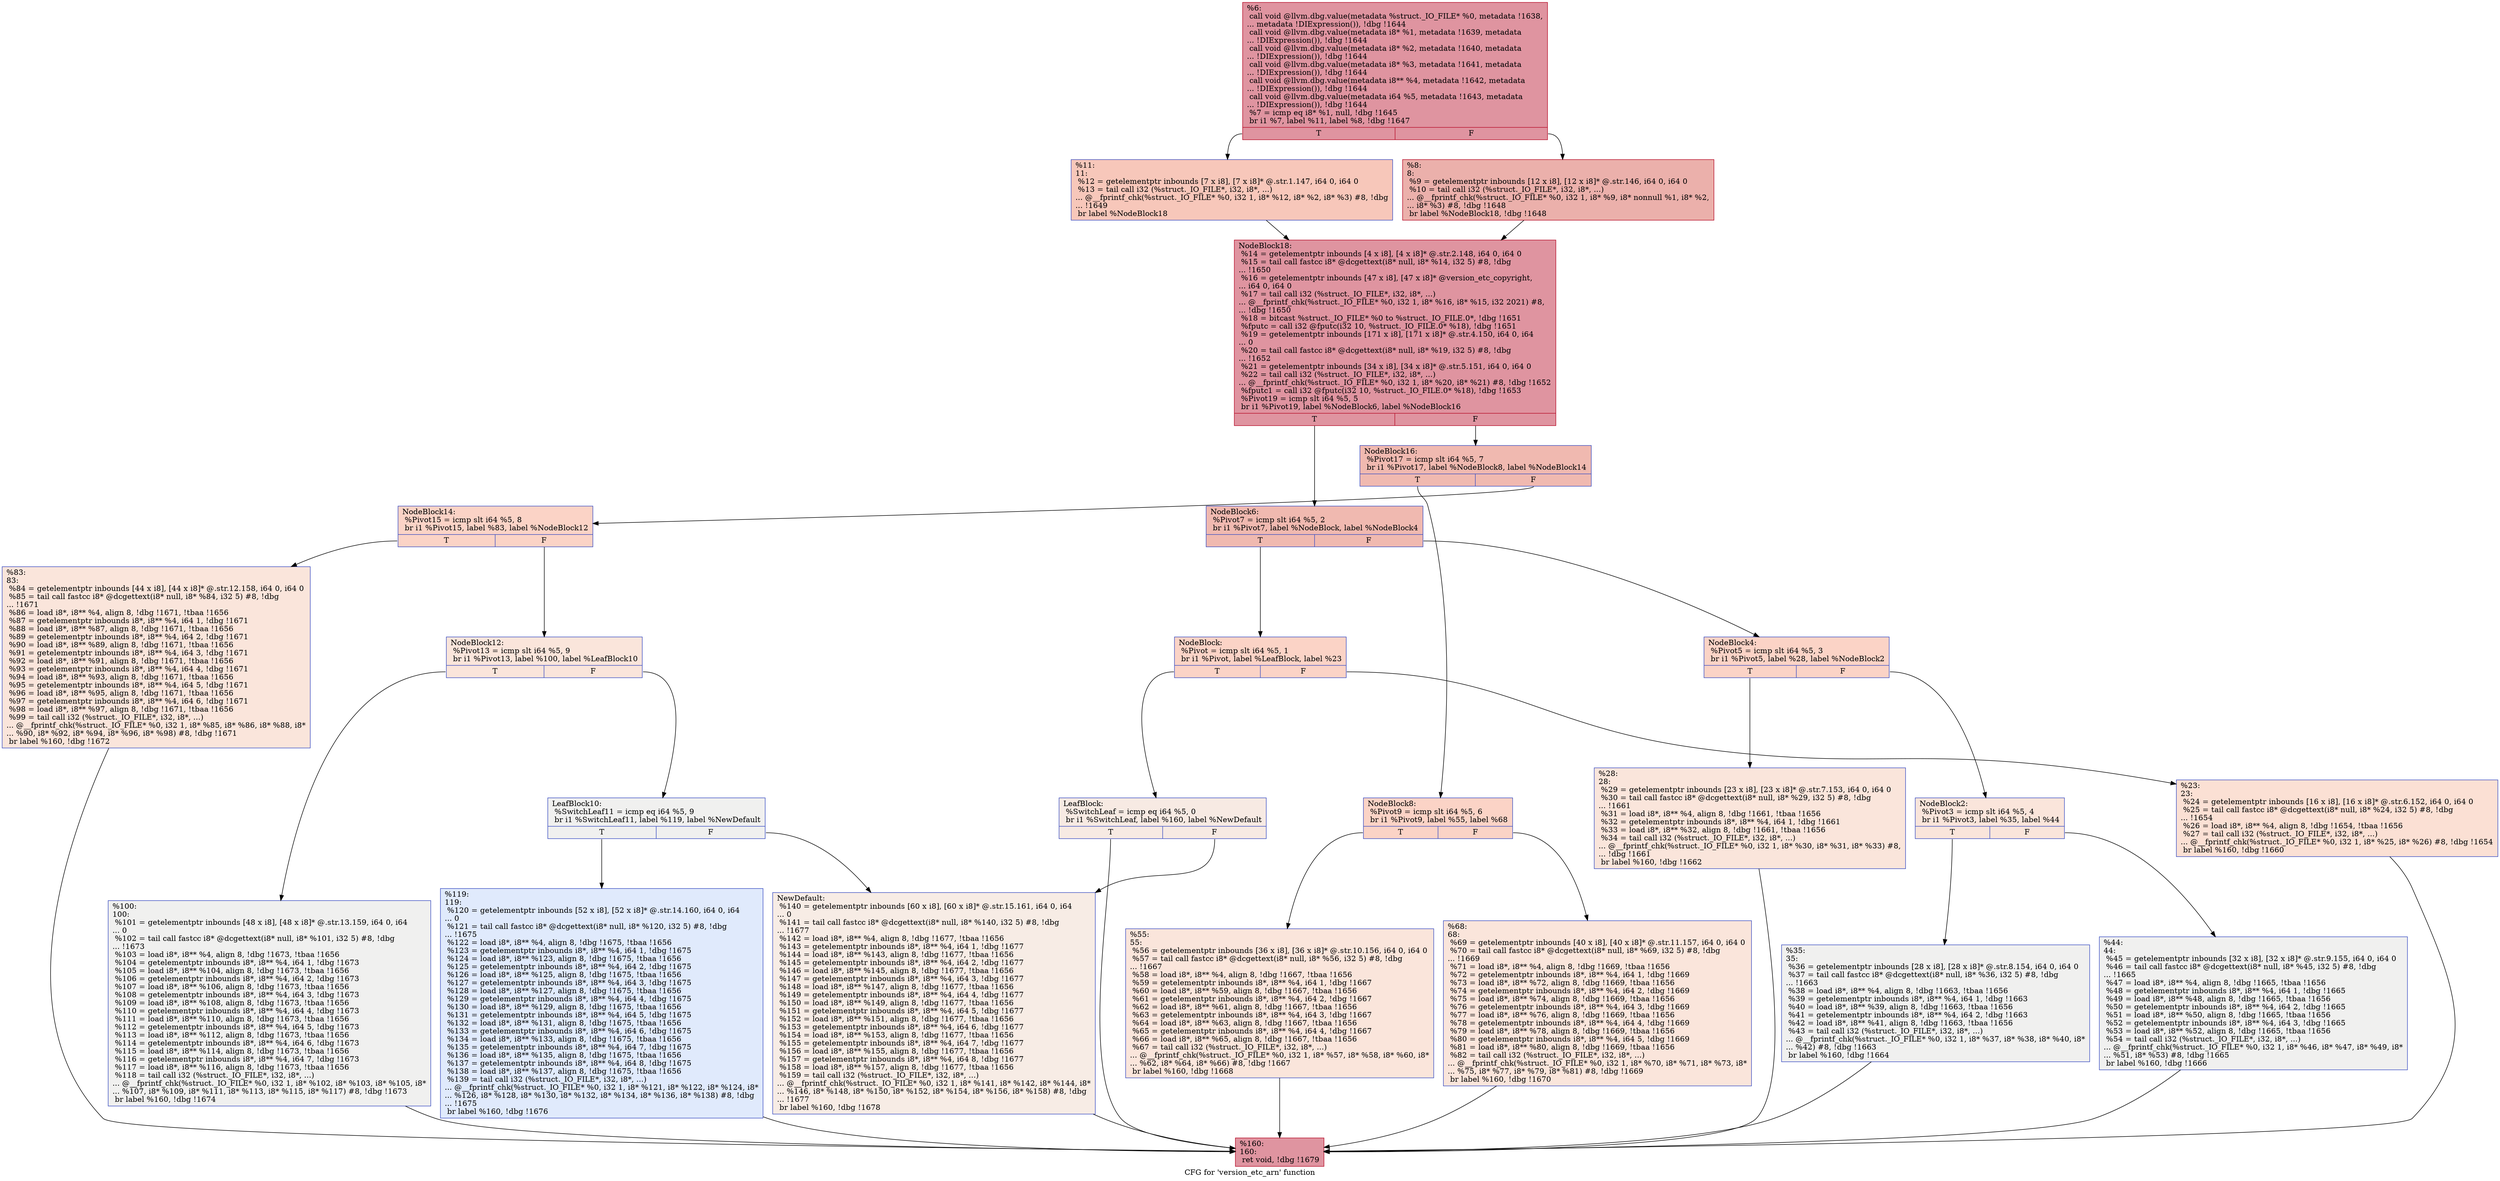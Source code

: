 digraph "CFG for 'version_etc_arn' function" {
	label="CFG for 'version_etc_arn' function";

	Node0x1706190 [shape=record,color="#b70d28ff", style=filled, fillcolor="#b70d2870",label="{%6:\l  call void @llvm.dbg.value(metadata %struct._IO_FILE* %0, metadata !1638,\l... metadata !DIExpression()), !dbg !1644\l  call void @llvm.dbg.value(metadata i8* %1, metadata !1639, metadata\l... !DIExpression()), !dbg !1644\l  call void @llvm.dbg.value(metadata i8* %2, metadata !1640, metadata\l... !DIExpression()), !dbg !1644\l  call void @llvm.dbg.value(metadata i8* %3, metadata !1641, metadata\l... !DIExpression()), !dbg !1644\l  call void @llvm.dbg.value(metadata i8** %4, metadata !1642, metadata\l... !DIExpression()), !dbg !1644\l  call void @llvm.dbg.value(metadata i64 %5, metadata !1643, metadata\l... !DIExpression()), !dbg !1644\l  %7 = icmp eq i8* %1, null, !dbg !1645\l  br i1 %7, label %11, label %8, !dbg !1647\l|{<s0>T|<s1>F}}"];
	Node0x1706190:s0 -> Node0x156cc10;
	Node0x1706190:s1 -> Node0x156cbc0;
	Node0x156cbc0 [shape=record,color="#b70d28ff", style=filled, fillcolor="#d24b4070",label="{%8:\l8:                                                \l  %9 = getelementptr inbounds [12 x i8], [12 x i8]* @.str.146, i64 0, i64 0\l  %10 = tail call i32 (%struct._IO_FILE*, i32, i8*, ...)\l... @__fprintf_chk(%struct._IO_FILE* %0, i32 1, i8* %9, i8* nonnull %1, i8* %2,\l... i8* %3) #8, !dbg !1648\l  br label %NodeBlock18, !dbg !1648\l}"];
	Node0x156cbc0 -> Node0x156cc60;
	Node0x156cc10 [shape=record,color="#3d50c3ff", style=filled, fillcolor="#ec7f6370",label="{%11:\l11:                                               \l  %12 = getelementptr inbounds [7 x i8], [7 x i8]* @.str.1.147, i64 0, i64 0\l  %13 = tail call i32 (%struct._IO_FILE*, i32, i8*, ...)\l... @__fprintf_chk(%struct._IO_FILE* %0, i32 1, i8* %12, i8* %2, i8* %3) #8, !dbg\l... !1649\l  br label %NodeBlock18\l}"];
	Node0x156cc10 -> Node0x156cc60;
	Node0x156cc60 [shape=record,color="#b70d28ff", style=filled, fillcolor="#b70d2870",label="{NodeBlock18:                                      \l  %14 = getelementptr inbounds [4 x i8], [4 x i8]* @.str.2.148, i64 0, i64 0\l  %15 = tail call fastcc i8* @dcgettext(i8* null, i8* %14, i32 5) #8, !dbg\l... !1650\l  %16 = getelementptr inbounds [47 x i8], [47 x i8]* @version_etc_copyright,\l... i64 0, i64 0\l  %17 = tail call i32 (%struct._IO_FILE*, i32, i8*, ...)\l... @__fprintf_chk(%struct._IO_FILE* %0, i32 1, i8* %16, i8* %15, i32 2021) #8,\l... !dbg !1650\l  %18 = bitcast %struct._IO_FILE* %0 to %struct._IO_FILE.0*, !dbg !1651\l  %fputc = call i32 @fputc(i32 10, %struct._IO_FILE.0* %18), !dbg !1651\l  %19 = getelementptr inbounds [171 x i8], [171 x i8]* @.str.4.150, i64 0, i64\l... 0\l  %20 = tail call fastcc i8* @dcgettext(i8* null, i8* %19, i32 5) #8, !dbg\l... !1652\l  %21 = getelementptr inbounds [34 x i8], [34 x i8]* @.str.5.151, i64 0, i64 0\l  %22 = tail call i32 (%struct._IO_FILE*, i32, i8*, ...)\l... @__fprintf_chk(%struct._IO_FILE* %0, i32 1, i8* %20, i8* %21) #8, !dbg !1652\l  %fputc1 = call i32 @fputc(i32 10, %struct._IO_FILE.0* %18), !dbg !1653\l  %Pivot19 = icmp slt i64 %5, 5\l  br i1 %Pivot19, label %NodeBlock6, label %NodeBlock16\l|{<s0>T|<s1>F}}"];
	Node0x156cc60:s0 -> Node0x156ce40;
	Node0x156cc60:s1 -> Node0x156ccb0;
	Node0x156ccb0 [shape=record,color="#3d50c3ff", style=filled, fillcolor="#de614d70",label="{NodeBlock16:                                      \l  %Pivot17 = icmp slt i64 %5, 7\l  br i1 %Pivot17, label %NodeBlock8, label %NodeBlock14\l|{<s0>T|<s1>F}}"];
	Node0x156ccb0:s0 -> Node0x156cdf0;
	Node0x156ccb0:s1 -> Node0x156cd00;
	Node0x156cd00 [shape=record,color="#3d50c3ff", style=filled, fillcolor="#f59c7d70",label="{NodeBlock14:                                      \l  %Pivot15 = icmp slt i64 %5, 8\l  br i1 %Pivot15, label %83, label %NodeBlock12\l|{<s0>T|<s1>F}}"];
	Node0x156cd00:s0 -> Node0x156d1b0;
	Node0x156cd00:s1 -> Node0x156cd50;
	Node0x156cd50 [shape=record,color="#3d50c3ff", style=filled, fillcolor="#f4c5ad70",label="{NodeBlock12:                                      \l  %Pivot13 = icmp slt i64 %5, 9\l  br i1 %Pivot13, label %100, label %LeafBlock10\l|{<s0>T|<s1>F}}"];
	Node0x156cd50:s0 -> Node0x156d200;
	Node0x156cd50:s1 -> Node0x156cda0;
	Node0x156cda0 [shape=record,color="#3d50c3ff", style=filled, fillcolor="#dedcdb70",label="{LeafBlock10:                                      \l  %SwitchLeaf11 = icmp eq i64 %5, 9\l  br i1 %SwitchLeaf11, label %119, label %NewDefault\l|{<s0>T|<s1>F}}"];
	Node0x156cda0:s0 -> Node0x156d250;
	Node0x156cda0:s1 -> Node0x156d2a0;
	Node0x156cdf0 [shape=record,color="#3d50c3ff", style=filled, fillcolor="#f59c7d70",label="{NodeBlock8:                                       \l  %Pivot9 = icmp slt i64 %5, 6\l  br i1 %Pivot9, label %55, label %68\l|{<s0>T|<s1>F}}"];
	Node0x156cdf0:s0 -> Node0x156d110;
	Node0x156cdf0:s1 -> Node0x156d160;
	Node0x156ce40 [shape=record,color="#3d50c3ff", style=filled, fillcolor="#de614d70",label="{NodeBlock6:                                       \l  %Pivot7 = icmp slt i64 %5, 2\l  br i1 %Pivot7, label %NodeBlock, label %NodeBlock4\l|{<s0>T|<s1>F}}"];
	Node0x156ce40:s0 -> Node0x156cf30;
	Node0x156ce40:s1 -> Node0x156ce90;
	Node0x156ce90 [shape=record,color="#3d50c3ff", style=filled, fillcolor="#f59c7d70",label="{NodeBlock4:                                       \l  %Pivot5 = icmp slt i64 %5, 3\l  br i1 %Pivot5, label %28, label %NodeBlock2\l|{<s0>T|<s1>F}}"];
	Node0x156ce90:s0 -> Node0x156d020;
	Node0x156ce90:s1 -> Node0x156cee0;
	Node0x156cee0 [shape=record,color="#3d50c3ff", style=filled, fillcolor="#f4c5ad70",label="{NodeBlock2:                                       \l  %Pivot3 = icmp slt i64 %5, 4\l  br i1 %Pivot3, label %35, label %44\l|{<s0>T|<s1>F}}"];
	Node0x156cee0:s0 -> Node0x156d070;
	Node0x156cee0:s1 -> Node0x156d0c0;
	Node0x156cf30 [shape=record,color="#3d50c3ff", style=filled, fillcolor="#f59c7d70",label="{NodeBlock:                                        \l  %Pivot = icmp slt i64 %5, 1\l  br i1 %Pivot, label %LeafBlock, label %23\l|{<s0>T|<s1>F}}"];
	Node0x156cf30:s0 -> Node0x156cf80;
	Node0x156cf30:s1 -> Node0x156cfd0;
	Node0x156cf80 [shape=record,color="#3d50c3ff", style=filled, fillcolor="#eed0c070",label="{LeafBlock:                                        \l  %SwitchLeaf = icmp eq i64 %5, 0\l  br i1 %SwitchLeaf, label %160, label %NewDefault\l|{<s0>T|<s1>F}}"];
	Node0x156cf80:s0 -> Node0x156d2f0;
	Node0x156cf80:s1 -> Node0x156d2a0;
	Node0x156cfd0 [shape=record,color="#3d50c3ff", style=filled, fillcolor="#f7b99e70",label="{%23:\l23:                                               \l  %24 = getelementptr inbounds [16 x i8], [16 x i8]* @.str.6.152, i64 0, i64 0\l  %25 = tail call fastcc i8* @dcgettext(i8* null, i8* %24, i32 5) #8, !dbg\l... !1654\l  %26 = load i8*, i8** %4, align 8, !dbg !1654, !tbaa !1656\l  %27 = tail call i32 (%struct._IO_FILE*, i32, i8*, ...)\l... @__fprintf_chk(%struct._IO_FILE* %0, i32 1, i8* %25, i8* %26) #8, !dbg !1654\l  br label %160, !dbg !1660\l}"];
	Node0x156cfd0 -> Node0x156d2f0;
	Node0x156d020 [shape=record,color="#3d50c3ff", style=filled, fillcolor="#f4c5ad70",label="{%28:\l28:                                               \l  %29 = getelementptr inbounds [23 x i8], [23 x i8]* @.str.7.153, i64 0, i64 0\l  %30 = tail call fastcc i8* @dcgettext(i8* null, i8* %29, i32 5) #8, !dbg\l... !1661\l  %31 = load i8*, i8** %4, align 8, !dbg !1661, !tbaa !1656\l  %32 = getelementptr inbounds i8*, i8** %4, i64 1, !dbg !1661\l  %33 = load i8*, i8** %32, align 8, !dbg !1661, !tbaa !1656\l  %34 = tail call i32 (%struct._IO_FILE*, i32, i8*, ...)\l... @__fprintf_chk(%struct._IO_FILE* %0, i32 1, i8* %30, i8* %31, i8* %33) #8,\l... !dbg !1661\l  br label %160, !dbg !1662\l}"];
	Node0x156d020 -> Node0x156d2f0;
	Node0x156d070 [shape=record,color="#3d50c3ff", style=filled, fillcolor="#dedcdb70",label="{%35:\l35:                                               \l  %36 = getelementptr inbounds [28 x i8], [28 x i8]* @.str.8.154, i64 0, i64 0\l  %37 = tail call fastcc i8* @dcgettext(i8* null, i8* %36, i32 5) #8, !dbg\l... !1663\l  %38 = load i8*, i8** %4, align 8, !dbg !1663, !tbaa !1656\l  %39 = getelementptr inbounds i8*, i8** %4, i64 1, !dbg !1663\l  %40 = load i8*, i8** %39, align 8, !dbg !1663, !tbaa !1656\l  %41 = getelementptr inbounds i8*, i8** %4, i64 2, !dbg !1663\l  %42 = load i8*, i8** %41, align 8, !dbg !1663, !tbaa !1656\l  %43 = tail call i32 (%struct._IO_FILE*, i32, i8*, ...)\l... @__fprintf_chk(%struct._IO_FILE* %0, i32 1, i8* %37, i8* %38, i8* %40, i8*\l... %42) #8, !dbg !1663\l  br label %160, !dbg !1664\l}"];
	Node0x156d070 -> Node0x156d2f0;
	Node0x156d0c0 [shape=record,color="#3d50c3ff", style=filled, fillcolor="#dedcdb70",label="{%44:\l44:                                               \l  %45 = getelementptr inbounds [32 x i8], [32 x i8]* @.str.9.155, i64 0, i64 0\l  %46 = tail call fastcc i8* @dcgettext(i8* null, i8* %45, i32 5) #8, !dbg\l... !1665\l  %47 = load i8*, i8** %4, align 8, !dbg !1665, !tbaa !1656\l  %48 = getelementptr inbounds i8*, i8** %4, i64 1, !dbg !1665\l  %49 = load i8*, i8** %48, align 8, !dbg !1665, !tbaa !1656\l  %50 = getelementptr inbounds i8*, i8** %4, i64 2, !dbg !1665\l  %51 = load i8*, i8** %50, align 8, !dbg !1665, !tbaa !1656\l  %52 = getelementptr inbounds i8*, i8** %4, i64 3, !dbg !1665\l  %53 = load i8*, i8** %52, align 8, !dbg !1665, !tbaa !1656\l  %54 = tail call i32 (%struct._IO_FILE*, i32, i8*, ...)\l... @__fprintf_chk(%struct._IO_FILE* %0, i32 1, i8* %46, i8* %47, i8* %49, i8*\l... %51, i8* %53) #8, !dbg !1665\l  br label %160, !dbg !1666\l}"];
	Node0x156d0c0 -> Node0x156d2f0;
	Node0x156d110 [shape=record,color="#3d50c3ff", style=filled, fillcolor="#f4c5ad70",label="{%55:\l55:                                               \l  %56 = getelementptr inbounds [36 x i8], [36 x i8]* @.str.10.156, i64 0, i64 0\l  %57 = tail call fastcc i8* @dcgettext(i8* null, i8* %56, i32 5) #8, !dbg\l... !1667\l  %58 = load i8*, i8** %4, align 8, !dbg !1667, !tbaa !1656\l  %59 = getelementptr inbounds i8*, i8** %4, i64 1, !dbg !1667\l  %60 = load i8*, i8** %59, align 8, !dbg !1667, !tbaa !1656\l  %61 = getelementptr inbounds i8*, i8** %4, i64 2, !dbg !1667\l  %62 = load i8*, i8** %61, align 8, !dbg !1667, !tbaa !1656\l  %63 = getelementptr inbounds i8*, i8** %4, i64 3, !dbg !1667\l  %64 = load i8*, i8** %63, align 8, !dbg !1667, !tbaa !1656\l  %65 = getelementptr inbounds i8*, i8** %4, i64 4, !dbg !1667\l  %66 = load i8*, i8** %65, align 8, !dbg !1667, !tbaa !1656\l  %67 = tail call i32 (%struct._IO_FILE*, i32, i8*, ...)\l... @__fprintf_chk(%struct._IO_FILE* %0, i32 1, i8* %57, i8* %58, i8* %60, i8*\l... %62, i8* %64, i8* %66) #8, !dbg !1667\l  br label %160, !dbg !1668\l}"];
	Node0x156d110 -> Node0x156d2f0;
	Node0x156d160 [shape=record,color="#3d50c3ff", style=filled, fillcolor="#f4c5ad70",label="{%68:\l68:                                               \l  %69 = getelementptr inbounds [40 x i8], [40 x i8]* @.str.11.157, i64 0, i64 0\l  %70 = tail call fastcc i8* @dcgettext(i8* null, i8* %69, i32 5) #8, !dbg\l... !1669\l  %71 = load i8*, i8** %4, align 8, !dbg !1669, !tbaa !1656\l  %72 = getelementptr inbounds i8*, i8** %4, i64 1, !dbg !1669\l  %73 = load i8*, i8** %72, align 8, !dbg !1669, !tbaa !1656\l  %74 = getelementptr inbounds i8*, i8** %4, i64 2, !dbg !1669\l  %75 = load i8*, i8** %74, align 8, !dbg !1669, !tbaa !1656\l  %76 = getelementptr inbounds i8*, i8** %4, i64 3, !dbg !1669\l  %77 = load i8*, i8** %76, align 8, !dbg !1669, !tbaa !1656\l  %78 = getelementptr inbounds i8*, i8** %4, i64 4, !dbg !1669\l  %79 = load i8*, i8** %78, align 8, !dbg !1669, !tbaa !1656\l  %80 = getelementptr inbounds i8*, i8** %4, i64 5, !dbg !1669\l  %81 = load i8*, i8** %80, align 8, !dbg !1669, !tbaa !1656\l  %82 = tail call i32 (%struct._IO_FILE*, i32, i8*, ...)\l... @__fprintf_chk(%struct._IO_FILE* %0, i32 1, i8* %70, i8* %71, i8* %73, i8*\l... %75, i8* %77, i8* %79, i8* %81) #8, !dbg !1669\l  br label %160, !dbg !1670\l}"];
	Node0x156d160 -> Node0x156d2f0;
	Node0x156d1b0 [shape=record,color="#3d50c3ff", style=filled, fillcolor="#f4c5ad70",label="{%83:\l83:                                               \l  %84 = getelementptr inbounds [44 x i8], [44 x i8]* @.str.12.158, i64 0, i64 0\l  %85 = tail call fastcc i8* @dcgettext(i8* null, i8* %84, i32 5) #8, !dbg\l... !1671\l  %86 = load i8*, i8** %4, align 8, !dbg !1671, !tbaa !1656\l  %87 = getelementptr inbounds i8*, i8** %4, i64 1, !dbg !1671\l  %88 = load i8*, i8** %87, align 8, !dbg !1671, !tbaa !1656\l  %89 = getelementptr inbounds i8*, i8** %4, i64 2, !dbg !1671\l  %90 = load i8*, i8** %89, align 8, !dbg !1671, !tbaa !1656\l  %91 = getelementptr inbounds i8*, i8** %4, i64 3, !dbg !1671\l  %92 = load i8*, i8** %91, align 8, !dbg !1671, !tbaa !1656\l  %93 = getelementptr inbounds i8*, i8** %4, i64 4, !dbg !1671\l  %94 = load i8*, i8** %93, align 8, !dbg !1671, !tbaa !1656\l  %95 = getelementptr inbounds i8*, i8** %4, i64 5, !dbg !1671\l  %96 = load i8*, i8** %95, align 8, !dbg !1671, !tbaa !1656\l  %97 = getelementptr inbounds i8*, i8** %4, i64 6, !dbg !1671\l  %98 = load i8*, i8** %97, align 8, !dbg !1671, !tbaa !1656\l  %99 = tail call i32 (%struct._IO_FILE*, i32, i8*, ...)\l... @__fprintf_chk(%struct._IO_FILE* %0, i32 1, i8* %85, i8* %86, i8* %88, i8*\l... %90, i8* %92, i8* %94, i8* %96, i8* %98) #8, !dbg !1671\l  br label %160, !dbg !1672\l}"];
	Node0x156d1b0 -> Node0x156d2f0;
	Node0x156d200 [shape=record,color="#3d50c3ff", style=filled, fillcolor="#dedcdb70",label="{%100:\l100:                                              \l  %101 = getelementptr inbounds [48 x i8], [48 x i8]* @.str.13.159, i64 0, i64\l... 0\l  %102 = tail call fastcc i8* @dcgettext(i8* null, i8* %101, i32 5) #8, !dbg\l... !1673\l  %103 = load i8*, i8** %4, align 8, !dbg !1673, !tbaa !1656\l  %104 = getelementptr inbounds i8*, i8** %4, i64 1, !dbg !1673\l  %105 = load i8*, i8** %104, align 8, !dbg !1673, !tbaa !1656\l  %106 = getelementptr inbounds i8*, i8** %4, i64 2, !dbg !1673\l  %107 = load i8*, i8** %106, align 8, !dbg !1673, !tbaa !1656\l  %108 = getelementptr inbounds i8*, i8** %4, i64 3, !dbg !1673\l  %109 = load i8*, i8** %108, align 8, !dbg !1673, !tbaa !1656\l  %110 = getelementptr inbounds i8*, i8** %4, i64 4, !dbg !1673\l  %111 = load i8*, i8** %110, align 8, !dbg !1673, !tbaa !1656\l  %112 = getelementptr inbounds i8*, i8** %4, i64 5, !dbg !1673\l  %113 = load i8*, i8** %112, align 8, !dbg !1673, !tbaa !1656\l  %114 = getelementptr inbounds i8*, i8** %4, i64 6, !dbg !1673\l  %115 = load i8*, i8** %114, align 8, !dbg !1673, !tbaa !1656\l  %116 = getelementptr inbounds i8*, i8** %4, i64 7, !dbg !1673\l  %117 = load i8*, i8** %116, align 8, !dbg !1673, !tbaa !1656\l  %118 = tail call i32 (%struct._IO_FILE*, i32, i8*, ...)\l... @__fprintf_chk(%struct._IO_FILE* %0, i32 1, i8* %102, i8* %103, i8* %105, i8*\l... %107, i8* %109, i8* %111, i8* %113, i8* %115, i8* %117) #8, !dbg !1673\l  br label %160, !dbg !1674\l}"];
	Node0x156d200 -> Node0x156d2f0;
	Node0x156d250 [shape=record,color="#3d50c3ff", style=filled, fillcolor="#b9d0f970",label="{%119:\l119:                                              \l  %120 = getelementptr inbounds [52 x i8], [52 x i8]* @.str.14.160, i64 0, i64\l... 0\l  %121 = tail call fastcc i8* @dcgettext(i8* null, i8* %120, i32 5) #8, !dbg\l... !1675\l  %122 = load i8*, i8** %4, align 8, !dbg !1675, !tbaa !1656\l  %123 = getelementptr inbounds i8*, i8** %4, i64 1, !dbg !1675\l  %124 = load i8*, i8** %123, align 8, !dbg !1675, !tbaa !1656\l  %125 = getelementptr inbounds i8*, i8** %4, i64 2, !dbg !1675\l  %126 = load i8*, i8** %125, align 8, !dbg !1675, !tbaa !1656\l  %127 = getelementptr inbounds i8*, i8** %4, i64 3, !dbg !1675\l  %128 = load i8*, i8** %127, align 8, !dbg !1675, !tbaa !1656\l  %129 = getelementptr inbounds i8*, i8** %4, i64 4, !dbg !1675\l  %130 = load i8*, i8** %129, align 8, !dbg !1675, !tbaa !1656\l  %131 = getelementptr inbounds i8*, i8** %4, i64 5, !dbg !1675\l  %132 = load i8*, i8** %131, align 8, !dbg !1675, !tbaa !1656\l  %133 = getelementptr inbounds i8*, i8** %4, i64 6, !dbg !1675\l  %134 = load i8*, i8** %133, align 8, !dbg !1675, !tbaa !1656\l  %135 = getelementptr inbounds i8*, i8** %4, i64 7, !dbg !1675\l  %136 = load i8*, i8** %135, align 8, !dbg !1675, !tbaa !1656\l  %137 = getelementptr inbounds i8*, i8** %4, i64 8, !dbg !1675\l  %138 = load i8*, i8** %137, align 8, !dbg !1675, !tbaa !1656\l  %139 = tail call i32 (%struct._IO_FILE*, i32, i8*, ...)\l... @__fprintf_chk(%struct._IO_FILE* %0, i32 1, i8* %121, i8* %122, i8* %124, i8*\l... %126, i8* %128, i8* %130, i8* %132, i8* %134, i8* %136, i8* %138) #8, !dbg\l... !1675\l  br label %160, !dbg !1676\l}"];
	Node0x156d250 -> Node0x156d2f0;
	Node0x156d2a0 [shape=record,color="#3d50c3ff", style=filled, fillcolor="#ecd3c570",label="{NewDefault:                                       \l  %140 = getelementptr inbounds [60 x i8], [60 x i8]* @.str.15.161, i64 0, i64\l... 0\l  %141 = tail call fastcc i8* @dcgettext(i8* null, i8* %140, i32 5) #8, !dbg\l... !1677\l  %142 = load i8*, i8** %4, align 8, !dbg !1677, !tbaa !1656\l  %143 = getelementptr inbounds i8*, i8** %4, i64 1, !dbg !1677\l  %144 = load i8*, i8** %143, align 8, !dbg !1677, !tbaa !1656\l  %145 = getelementptr inbounds i8*, i8** %4, i64 2, !dbg !1677\l  %146 = load i8*, i8** %145, align 8, !dbg !1677, !tbaa !1656\l  %147 = getelementptr inbounds i8*, i8** %4, i64 3, !dbg !1677\l  %148 = load i8*, i8** %147, align 8, !dbg !1677, !tbaa !1656\l  %149 = getelementptr inbounds i8*, i8** %4, i64 4, !dbg !1677\l  %150 = load i8*, i8** %149, align 8, !dbg !1677, !tbaa !1656\l  %151 = getelementptr inbounds i8*, i8** %4, i64 5, !dbg !1677\l  %152 = load i8*, i8** %151, align 8, !dbg !1677, !tbaa !1656\l  %153 = getelementptr inbounds i8*, i8** %4, i64 6, !dbg !1677\l  %154 = load i8*, i8** %153, align 8, !dbg !1677, !tbaa !1656\l  %155 = getelementptr inbounds i8*, i8** %4, i64 7, !dbg !1677\l  %156 = load i8*, i8** %155, align 8, !dbg !1677, !tbaa !1656\l  %157 = getelementptr inbounds i8*, i8** %4, i64 8, !dbg !1677\l  %158 = load i8*, i8** %157, align 8, !dbg !1677, !tbaa !1656\l  %159 = tail call i32 (%struct._IO_FILE*, i32, i8*, ...)\l... @__fprintf_chk(%struct._IO_FILE* %0, i32 1, i8* %141, i8* %142, i8* %144, i8*\l... %146, i8* %148, i8* %150, i8* %152, i8* %154, i8* %156, i8* %158) #8, !dbg\l... !1677\l  br label %160, !dbg !1678\l}"];
	Node0x156d2a0 -> Node0x156d2f0;
	Node0x156d2f0 [shape=record,color="#b70d28ff", style=filled, fillcolor="#b70d2870",label="{%160:\l160:                                              \l  ret void, !dbg !1679\l}"];
}
